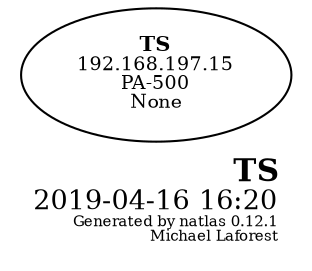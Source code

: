 graph G {
	graph [bb="0,0,121,121.64",
		fontsize=10,
		label=<<table border="0"><tr><td balign="right"><font point-size="15"><b>TS</b></font><br /><font point-size="13">2019-04-16 16:20</font><br /><font point-size="7">Generated by natlas 0.12.1<br />Michael Laforest</font><br /></td></tr></table>>,
		labeljust=r,
		labelloc=b,
		lheight=0.69,
		lp="60.5,29",
		lwidth=1.46
	];
	node [fontsize=9,
		label="\N"
	];
	edge [fontsize=9,
		labeljust=l
	];
	TS	 [height=0.88388,
		label=<<font point-size="10"><b>TS</b></font><br />192.168.197.15<br />PA-500<br />None<br />>,
		peripheries=1,
		pos="60.5,89.82",
		shape=ellipse,
		style=solid,
		width=1.4339];
}
